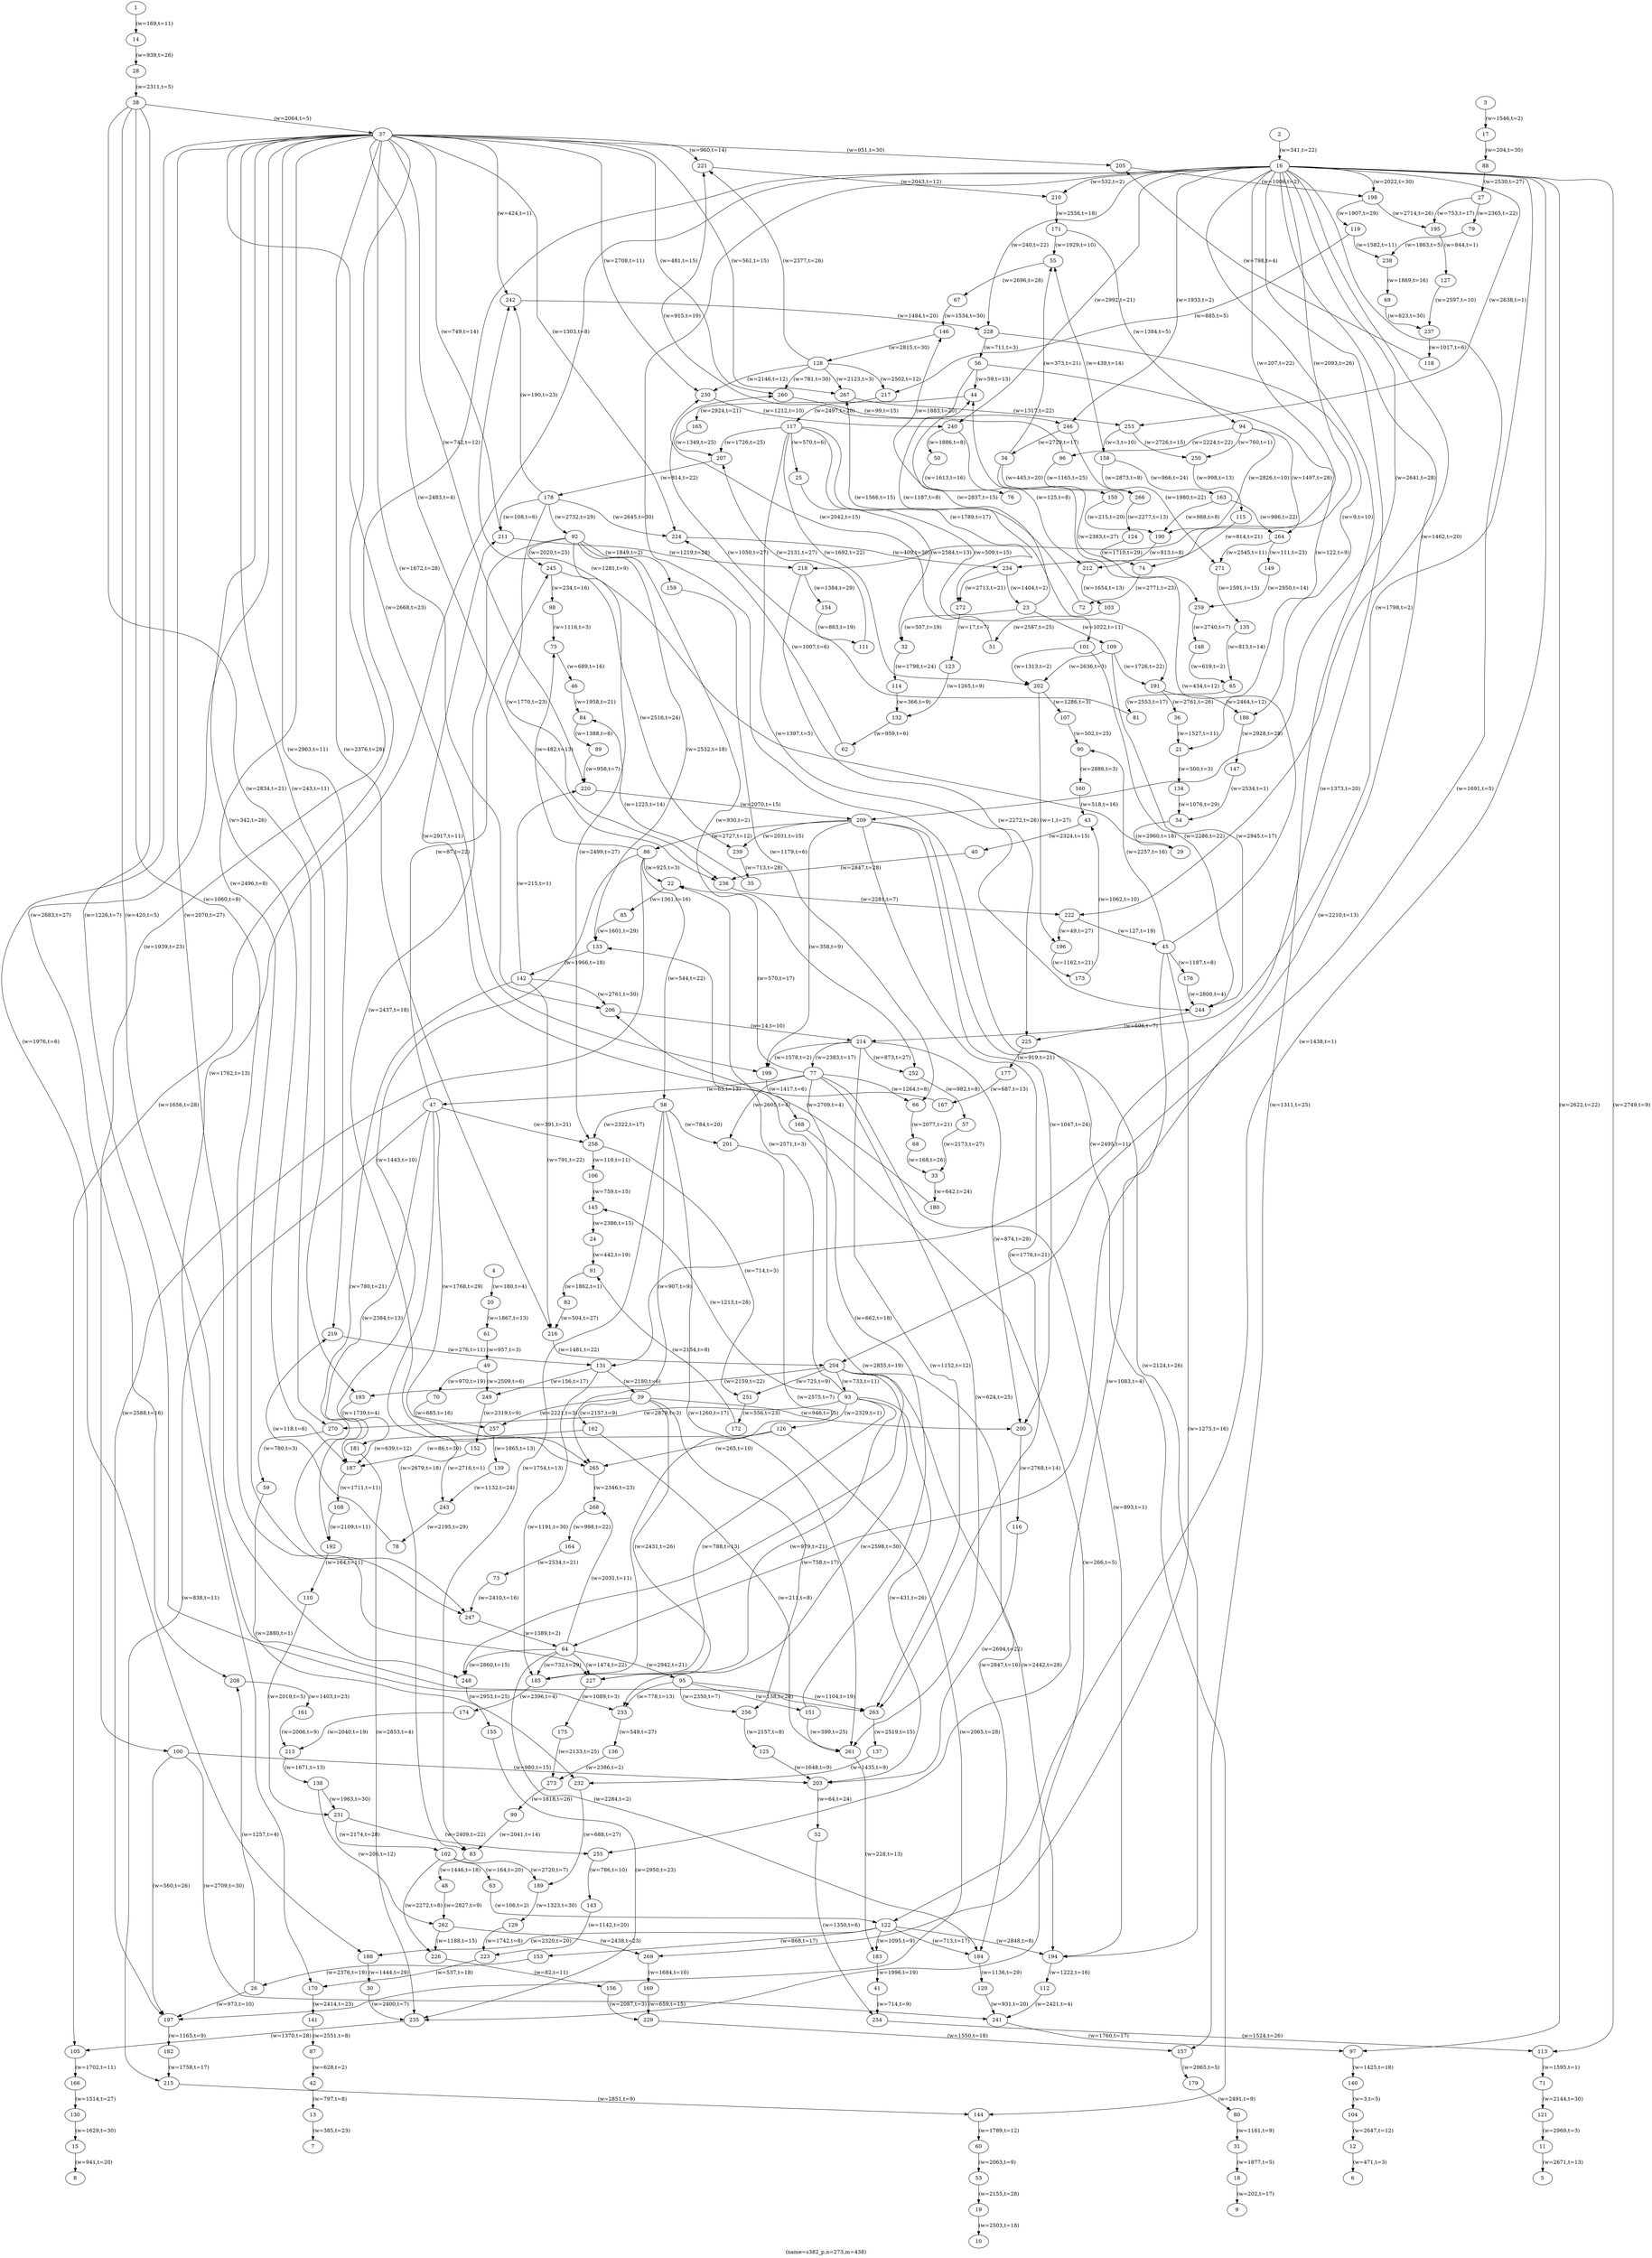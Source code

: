digraph s382_p {
label="(name=s382_p,n=273,m=438)";
	1 -> 14 [label="(w=169,t=11)"];
	2 -> 16 [label="(w=341,t=22)"];
	3 -> 17 [label="(w=1546,t=2)"];
	4 -> 20 [label="(w=180,t=4)"];
	11 -> 5 [label="(w=2671,t=13)"];
	12 -> 6 [label="(w=471,t=3)"];
	13 -> 7 [label="(w=385,t=23)"];
	14 -> 28 [label="(w=939,t=26)"];
	15 -> 8 [label="(w=941,t=20)"];
	16 -> 64 [label="(w=2210,t=13)"];
	16 -> 97 [label="(w=2622,t=22)"];
	16 -> 105 [label="(w=1656,t=28)"];
	16 -> 113 [label="(w=2749,t=9)"];
	16 -> 122 [label="(w=1438,t=1)"];
	16 -> 131 [label="(w=1373,t=20)"];
	16 -> 144 [label="(w=2495,t=11)"];
	16 -> 157 [label="(w=1311,t=25)"];
	16 -> 170 [label="(w=1762,t=13)"];
	16 -> 198 [label="(w=2022,t=30)"];
	16 -> 204 [label="(w=1691,t=5)"];
	16 -> 209 [label="(w=2641,t=28)"];
	16 -> 210 [label="(w=532,t=2)"];
	16 -> 214 [label="(w=1798,t=2)"];
	16 -> 218 [label="(w=207,t=22)"];
	16 -> 222 [label="(w=1462,t=20)"];
	16 -> 228 [label="(w=240,t=22)"];
	16 -> 234 [label="(w=2093,t=26)"];
	16 -> 240 [label="(w=2992,t=21)"];
	16 -> 246 [label="(w=1933,t=2)"];
	16 -> 253 [label="(w=2638,t=1)"];
	17 -> 88 [label="(w=204,t=30)"];
	18 -> 9 [label="(w=202,t=17)"];
	19 -> 10 [label="(w=2503,t=18)"];
	20 -> 61 [label="(w=1867,t=13)"];
	21 -> 134 [label="(w=500,t=3)"];
	22 -> 85 [label="(w=1361,t=16)"];
	23 -> 32 [label="(w=507,t=19)"];
	23 -> 44 [label="(w=2837,t=15)"];
	23 -> 109 [label="(w=1022,t=11)"];
	24 -> 91 [label="(w=442,t=19)"];
	25 -> 32 [label="(w=2584,t=13)"];
	26 -> 197 [label="(w=973,t=10)"];
	26 -> 208 [label="(w=1257,t=4)"];
	27 -> 79 [label="(w=2365,t=22)"];
	27 -> 195 [label="(w=753,t=17)"];
	28 -> 38 [label="(w=2311,t=5)"];
	29 -> 242 [label="(w=1281,t=9)"];
	30 -> 235 [label="(w=2400,t=7)"];
	31 -> 18 [label="(w=1877,t=5)"];
	32 -> 114 [label="(w=1798,t=24)"];
	33 -> 180 [label="(w=642,t=24)"];
	34 -> 55 [label="(w=373,t=21)"];
	34 -> 150 [label="(w=445,t=20)"];
	34 -> 259 [label="(w=2383,t=27)"];
	35 -> 84 [label="(w=1225,t=14)"];
	36 -> 21 [label="(w=1527,t=11)"];
	37 -> 100 [label="(w=1939,t=23)"];
	37 -> 187 [label="(w=342,t=26)"];
	37 -> 188 [label="(w=1976,t=6)"];
	37 -> 193 [label="(w=243,t=11)"];
	37 -> 199 [label="(w=2668,t=23)"];
	37 -> 205 [label="(w=951,t=30)"];
	37 -> 206 [label="(w=1672,t=28)"];
	37 -> 208 [label="(w=2683,t=27)"];
	37 -> 211 [label="(w=749,t=14)"];
	37 -> 216 [label="(w=2376,t=28)"];
	37 -> 219 [label="(w=2963,t=11)"];
	37 -> 220 [label="(w=742,t=12)"];
	37 -> 221 [label="(w=960,t=14)"];
	37 -> 224 [label="(w=1303,t=8)"];
	37 -> 230 [label="(w=2708,t=11)"];
	37 -> 236 [label="(w=2483,t=4)"];
	37 -> 242 [label="(w=424,t=1)"];
	37 -> 247 [label="(w=2496,t=8)"];
	37 -> 248 [label="(w=2070,t=27)"];
	37 -> 260 [label="(w=481,t=15)"];
	37 -> 267 [label="(w=561,t=15)"];
	38 -> 37 [label="(w=2064,t=5)"];
	38 -> 227 [label="(w=1060,t=8)"];
	38 -> 233 [label="(w=1226,t=7)"];
	38 -> 263 [label="(w=420,t=5)"];
	38 -> 270 [label="(w=2834,t=21)"];
	39 -> 162 [label="(w=2157,t=9)"];
	39 -> 200 [label="(w=946,t=15)"];
	39 -> 227 [label="(w=2431,t=26)"];
	39 -> 256 [label="(w=758,t=17)"];
	39 -> 257 [label="(w=2221,t=3)"];
	40 -> 236 [label="(w=2847,t=28)"];
	41 -> 254 [label="(w=714,t=9)"];
	42 -> 13 [label="(w=797,t=8)"];
	43 -> 40 [label="(w=2324,t=15)"];
	44 -> 165 [label="(w=2924,t=21)"];
	45 -> 44 [label="(w=434,t=12)"];
	45 -> 90 [label="(w=2257,t=16)"];
	45 -> 176 [label="(w=1187,t=8)"];
	45 -> 255 [label="(w=1083,t=4)"];
	45 -> 269 [label="(w=1275,t=16)"];
	46 -> 84 [label="(w=1958,t=21)"];
	47 -> 83 [label="(w=2679,t=18)"];
	47 -> 192 [label="(w=2384,t=13)"];
	47 -> 215 [label="(w=838,t=11)"];
	47 -> 245 [label="(w=87,t=22)"];
	47 -> 258 [label="(w=391,t=21)"];
	47 -> 265 [label="(w=1768,t=29)"];
	48 -> 262 [label="(w=2827,t=9)"];
	49 -> 70 [label="(w=970,t=19)"];
	49 -> 249 [label="(w=2509,t=6)"];
	50 -> 76 [label="(w=1613,t=16)"];
	51 -> 230 [label="(w=2042,t=15)"];
	52 -> 254 [label="(w=1350,t=6)"];
	53 -> 19 [label="(w=2155,t=28)"];
	54 -> 29 [label="(w=2960,t=18)"];
	55 -> 67 [label="(w=2696,t=28)"];
	56 -> 21 [label="(w=122,t=9)"];
	56 -> 44 [label="(w=59,t=13)"];
	56 -> 101 [label="(w=1187,t=8)"];
	57 -> 33 [label="(w=2173,t=27)"];
	58 -> 83 [label="(w=1754,t=13)"];
	58 -> 201 [label="(w=784,t=20)"];
	58 -> 258 [label="(w=2322,t=17)"];
	58 -> 261 [label="(w=1260,t=17)"];
	58 -> 265 [label="(w=907,t=9)"];
	59 -> 232 [label="(w=2880,t=1)"];
	60 -> 53 [label="(w=2063,t=9)"];
	61 -> 49 [label="(w=957,t=3)"];
	62 -> 224 [label="(w=1007,t=6)"];
	63 -> 122 [label="(w=106,t=2)"];
	64 -> 95 [label="(w=2942,t=21)"];
	64 -> 184 [label="(w=2284,t=2)"];
	64 -> 185 [label="(w=732,t=29)"];
	64 -> 227 [label="(w=1474,t=22)"];
	64 -> 248 [label="(w=2860,t=15)"];
	64 -> 268 [label="(w=2031,t=11)"];
	65 -> 81 [label="(w=2553,t=17)"];
	66 -> 68 [label="(w=2077,t=21)"];
	67 -> 146 [label="(w=1534,t=30)"];
	68 -> 33 [label="(w=168,t=26)"];
	69 -> 237 [label="(w=623,t=30)"];
	70 -> 257 [label="(w=685,t=16)"];
	71 -> 121 [label="(w=2144,t=30)"];
	72 -> 267 [label="(w=1566,t=15)"];
	73 -> 247 [label="(w=2410,t=16)"];
	74 -> 72 [label="(w=2771,t=23)"];
	75 -> 46 [label="(w=689,t=16)"];
	76 -> 146 [label="(w=1883,t=20)"];
	77 -> 22 [label="(w=570,t=17)"];
	77 -> 47 [label="(w=63,t=13)"];
	77 -> 66 [label="(w=1264,t=8)"];
	77 -> 194 [label="(w=893,t=1)"];
	77 -> 201 [label="(w=2605,t=4)"];
	77 -> 248 [label="(w=2855,t=19)"];
	77 -> 261 [label="(w=624,t=25)"];
	78 -> 219 [label="(w=118,t=6)"];
	79 -> 238 [label="(w=1863,t=5)"];
	80 -> 31 [label="(w=1161,t=9)"];
	81 -> 260 [label="(w=1050,t=27)"];
	82 -> 216 [label="(w=504,t=27)"];
	83 -> 48 [label="(w=1446,t=18)"];
	84 -> 89 [label="(w=1388,t=8)"];
	85 -> 133 [label="(w=1601,t=29)"];
	86 -> 22 [label="(w=925,t=3)"];
	86 -> 58 [label="(w=544,t=22)"];
	86 -> 75 [label="(w=482,t=13)"];
	86 -> 187 [label="(w=1443,t=10)"];
	86 -> 197 [label="(w=2588,t=16)"];
	87 -> 42 [label="(w=628,t=2)"];
	88 -> 27 [label="(w=2530,t=27)"];
	89 -> 220 [label="(w=958,t=7)"];
	90 -> 160 [label="(w=2886,t=3)"];
	91 -> 82 [label="(w=1862,t=1)"];
	92 -> 133 [label="(w=2532,t=18)"];
	92 -> 159 [label="(w=1849,t=2)"];
	92 -> 245 [label="(w=2020,t=25)"];
	92 -> 252 [label="(w=930,t=2)"];
	92 -> 258 [label="(w=2499,t=27)"];
	92 -> 265 [label="(w=2437,t=18)"];
	93 -> 22 [label="(w=2571,t=3)"];
	93 -> 126 [label="(w=2329,t=1)"];
	93 -> 145 [label="(w=1213,t=28)"];
	93 -> 185 [label="(w=788,t=13)"];
	93 -> 203 [label="(w=431,t=26)"];
	93 -> 227 [label="(w=979,t=21)"];
	93 -> 270 [label="(w=2879,t=3)"];
	94 -> 96 [label="(w=2224,t=22)"];
	94 -> 190 [label="(w=2826,t=10)"];
	94 -> 250 [label="(w=760,t=1)"];
	94 -> 264 [label="(w=1497,t=28)"];
	95 -> 151 [label="(w=138,t=20)"];
	95 -> 233 [label="(w=778,t=13)"];
	95 -> 256 [label="(w=2350,t=7)"];
	95 -> 263 [label="(w=1104,t=19)"];
	96 -> 221 [label="(w=915,t=19)"];
	96 -> 266 [label="(w=1165,t=25)"];
	97 -> 140 [label="(w=1425,t=18)"];
	98 -> 75 [label="(w=1116,t=3)"];
	99 -> 83 [label="(w=2041,t=14)"];
	100 -> 197 [label="(w=560,t=26)"];
	100 -> 203 [label="(w=980,t=15)"];
	100 -> 241 [label="(w=2709,t=30)"];
	101 -> 202 [label="(w=1313,t=2)"];
	101 -> 244 [label="(w=2286,t=22)"];
	102 -> 63 [label="(w=164,t=20)"];
	102 -> 189 [label="(w=2720,t=7)"];
	102 -> 226 [label="(w=2272,t=8)"];
	103 -> 51 [label="(w=2587,t=25)"];
	104 -> 12 [label="(w=2647,t=12)"];
	105 -> 166 [label="(w=1702,t=11)"];
	106 -> 145 [label="(w=759,t=15)"];
	107 -> 90 [label="(w=502,t=25)"];
	108 -> 192 [label="(w=2109,t=11)"];
	109 -> 191 [label="(w=1726,t=22)"];
	109 -> 202 [label="(w=2636,t=3)"];
	109 -> 244 [label="(w=2945,t=17)"];
	110 -> 231 [label="(w=2019,t=5)"];
	111 -> 207 [label="(w=2131,t=27)"];
	112 -> 241 [label="(w=2421,t=4)"];
	113 -> 71 [label="(w=1595,t=1)"];
	114 -> 132 [label="(w=366,t=9)"];
	115 -> 74 [label="(w=814,t=21)"];
	116 -> 203 [label="(w=2694,t=22)"];
	117 -> 25 [label="(w=570,t=6)"];
	117 -> 191 [label="(w=509,t=15)"];
	117 -> 202 [label="(w=1692,t=22)"];
	117 -> 207 [label="(w=1726,t=25)"];
	117 -> 244 [label="(w=1397,t=5)"];
	117 -> 272 [label="(w=1789,t=17)"];
	118 -> 205 [label="(w=798,t=4)"];
	119 -> 217 [label="(w=885,t=5)"];
	119 -> 238 [label="(w=1582,t=11)"];
	120 -> 241 [label="(w=931,t=20)"];
	121 -> 11 [label="(w=2969,t=3)"];
	122 -> 153 [label="(w=868,t=17)"];
	122 -> 183 [label="(w=1095,t=9)"];
	122 -> 184 [label="(w=713,t=17)"];
	122 -> 188 [label="(w=2320,t=20)"];
	122 -> 194 [label="(w=2848,t=8)"];
	123 -> 132 [label="(w=1265,t=9)"];
	124 -> 74 [label="(w=1710,t=29)"];
	125 -> 203 [label="(w=1648,t=9)"];
	126 -> 187 [label="(w=86,t=30)"];
	126 -> 197 [label="(w=2065,t=28)"];
	126 -> 265 [label="(w=265,t=10)"];
	127 -> 237 [label="(w=2597,t=10)"];
	128 -> 217 [label="(w=2502,t=12)"];
	128 -> 221 [label="(w=2377,t=26)"];
	128 -> 230 [label="(w=2146,t=12)"];
	128 -> 260 [label="(w=781,t=30)"];
	128 -> 267 [label="(w=2123,t=3)"];
	129 -> 223 [label="(w=1742,t=8)"];
	130 -> 15 [label="(w=1629,t=30)"];
	131 -> 39 [label="(w=2180,t=6)"];
	131 -> 185 [label="(w=1191,t=30)"];
	131 -> 249 [label="(w=156,t=17)"];
	132 -> 62 [label="(w=959,t=6)"];
	133 -> 142 [label="(w=1966,t=18)"];
	134 -> 54 [label="(w=1076,t=29)"];
	135 -> 65 [label="(w=813,t=14)"];
	136 -> 273 [label="(w=2386,t=2)"];
	137 -> 232 [label="(w=1435,t=9)"];
	138 -> 231 [label="(w=1963,t=30)"];
	138 -> 262 [label="(w=206,t=12)"];
	139 -> 243 [label="(w=1132,t=24)"];
	140 -> 104 [label="(w=3,t=5)"];
	141 -> 87 [label="(w=2551,t=8)"];
	142 -> 206 [label="(w=2761,t=30)"];
	142 -> 216 [label="(w=791,t=22)"];
	142 -> 220 [label="(w=215,t=1)"];
	142 -> 247 [label="(w=780,t=21)"];
	143 -> 223 [label="(w=1142,t=20)"];
	144 -> 60 [label="(w=1789,t=12)"];
	145 -> 24 [label="(w=2386,t=15)"];
	146 -> 128 [label="(w=2815,t=30)"];
	147 -> 54 [label="(w=2534,t=1)"];
	148 -> 65 [label="(w=619,t=2)"];
	149 -> 259 [label="(w=2950,t=14)"];
	150 -> 190 [label="(w=215,t=20)"];
	151 -> 133 [label="(w=662,t=18)"];
	151 -> 261 [label="(w=599,t=25)"];
	152 -> 243 [label="(w=2716,t=1)"];
	153 -> 26 [label="(w=2376,t=19)"];
	154 -> 111 [label="(w=863,t=19)"];
	155 -> 235 [label="(w=2950,t=23)"];
	156 -> 229 [label="(w=2087,t=3)"];
	157 -> 179 [label="(w=2965,t=5)"];
	158 -> 55 [label="(w=439,t=14)"];
	158 -> 163 [label="(w=966,t=24)"];
	158 -> 266 [label="(w=2873,t=8)"];
	159 -> 66 [label="(w=1179,t=6)"];
	160 -> 43 [label="(w=518,t=16)"];
	161 -> 213 [label="(w=2006,t=9)"];
	162 -> 187 [label="(w=639,t=12)"];
	162 -> 261 [label="(w=211,t=8)"];
	163 -> 190 [label="(w=988,t=8)"];
	163 -> 264 [label="(w=986,t=22)"];
	164 -> 73 [label="(w=2534,t=21)"];
	165 -> 207 [label="(w=1349,t=25)"];
	166 -> 130 [label="(w=1514,t=27)"];
	167 -> 211 [label="(w=2917,t=11)"];
	168 -> 235 [label="(w=266,t=5)"];
	169 -> 229 [label="(w=659,t=15)"];
	170 -> 141 [label="(w=2414,t=23)"];
	171 -> 55 [label="(w=1929,t=10)"];
	171 -> 94 [label="(w=1384,t=5)"];
	172 -> 91 [label="(w=2154,t=8)"];
	173 -> 43 [label="(w=1062,t=10)"];
	174 -> 213 [label="(w=2040,t=19)"];
	175 -> 273 [label="(w=2133,t=25)"];
	176 -> 244 [label="(w=2800,t=4)"];
	177 -> 167 [label="(w=687,t=13)"];
	178 -> 92 [label="(w=2732,t=29)"];
	178 -> 211 [label="(w=108,t=6)"];
	178 -> 224 [label="(w=2645,t=30)"];
	178 -> 236 [label="(w=1770,t=23)"];
	178 -> 242 [label="(w=190,t=23)"];
	179 -> 80 [label="(w=2491,t=9)"];
	180 -> 206 [label="(w=2709,t=4)"];
	181 -> 235 [label="(w=2853,t=4)"];
	182 -> 215 [label="(w=1758,t=17)"];
	183 -> 41 [label="(w=1996,t=19)"];
	184 -> 120 [label="(w=1136,t=29)"];
	185 -> 174 [label="(w=2396,t=4)"];
	186 -> 147 [label="(w=2928,t=28)"];
	187 -> 108 [label="(w=1711,t=11)"];
	188 -> 30 [label="(w=1444,t=29)"];
	189 -> 129 [label="(w=1323,t=30)"];
	190 -> 212 [label="(w=813,t=8)"];
	191 -> 36 [label="(w=2761,t=26)"];
	191 -> 186 [label="(w=2464,t=12)"];
	192 -> 110 [label="(w=164,t=11)"];
	193 -> 181 [label="(w=1739,t=4)"];
	194 -> 112 [label="(w=1222,t=16)"];
	195 -> 127 [label="(w=844,t=1)"];
	196 -> 173 [label="(w=1162,t=21)"];
	197 -> 182 [label="(w=1165,t=9)"];
	198 -> 119 [label="(w=1907,t=29)"];
	198 -> 195 [label="(w=2714,t=26)"];
	199 -> 168 [label="(w=1417,t=6)"];
	200 -> 116 [label="(w=2768,t=14)"];
	201 -> 185 [label="(w=2575,t=7)"];
	202 -> 107 [label="(w=1286,t=3)"];
	202 -> 196 [label="(w=1,t=27)"];
	203 -> 52 [label="(w=64,t=24)"];
	204 -> 93 [label="(w=733,t=11)"];
	204 -> 184 [label="(w=2847,t=16)"];
	204 -> 193 [label="(w=2159,t=22)"];
	204 -> 194 [label="(w=2442,t=28)"];
	204 -> 233 [label="(w=2598,t=30)"];
	204 -> 251 [label="(w=725,t=9)"];
	205 -> 198 [label="(w=1006,t=2)"];
	206 -> 214 [label="(w=14,t=10)"];
	207 -> 178 [label="(w=814,t=22)"];
	208 -> 161 [label="(w=1403,t=23)"];
	209 -> 86 [label="(w=2727,t=12)"];
	209 -> 194 [label="(w=2124,t=26)"];
	209 -> 199 [label="(w=358,t=9)"];
	209 -> 200 [label="(w=1047,t=24)"];
	209 -> 239 [label="(w=2031,t=15)"];
	209 -> 263 [label="(w=1776,t=21)"];
	210 -> 171 [label="(w=2556,t=18)"];
	211 -> 218 [label="(w=1219,t=28)"];
	212 -> 103 [label="(w=1654,t=13)"];
	213 -> 138 [label="(w=1671,t=13)"];
	214 -> 77 [label="(w=2383,t=17)"];
	214 -> 199 [label="(w=1578,t=2)"];
	214 -> 200 [label="(w=874,t=29)"];
	214 -> 252 [label="(w=873,t=27)"];
	214 -> 263 [label="(w=1152,t=12)"];
	215 -> 144 [label="(w=2851,t=9)"];
	216 -> 204 [label="(w=1481,t=22)"];
	217 -> 117 [label="(w=2497,t=20)"];
	218 -> 154 [label="(w=1384,t=29)"];
	218 -> 225 [label="(w=2272,t=26)"];
	219 -> 131 [label="(w=276,t=11)"];
	220 -> 209 [label="(w=2070,t=15)"];
	221 -> 210 [label="(w=2043,t=12)"];
	222 -> 45 [label="(w=127,t=19)"];
	222 -> 196 [label="(w=49,t=27)"];
	223 -> 170 [label="(w=537,t=18)"];
	224 -> 234 [label="(w=409,t=30)"];
	225 -> 177 [label="(w=919,t=21)"];
	226 -> 156 [label="(w=82,t=11)"];
	227 -> 175 [label="(w=1089,t=3)"];
	228 -> 56 [label="(w=711,t=3)"];
	228 -> 186 [label="(w=9,t=10)"];
	229 -> 157 [label="(w=1550,t=18)"];
	230 -> 240 [label="(w=1212,t=10)"];
	231 -> 102 [label="(w=2174,t=28)"];
	231 -> 255 [label="(w=2409,t=22)"];
	232 -> 189 [label="(w=688,t=27)"];
	233 -> 136 [label="(w=549,t=27)"];
	234 -> 23 [label="(w=1404,t=2)"];
	234 -> 272 [label="(w=2713,t=21)"];
	235 -> 105 [label="(w=1370,t=28)"];
	236 -> 222 [label="(w=2281,t=7)"];
	237 -> 118 [label="(w=1017,t=6)"];
	238 -> 69 [label="(w=1869,t=16)"];
	239 -> 35 [label="(w=713,t=28)"];
	240 -> 50 [label="(w=1886,t=8)"];
	240 -> 212 [label="(w=125,t=8)"];
	241 -> 97 [label="(w=1760,t=17)"];
	242 -> 228 [label="(w=1484,t=20)"];
	243 -> 78 [label="(w=2195,t=29)"];
	244 -> 225 [label="(w=696,t=7)"];
	245 -> 98 [label="(w=234,t=16)"];
	245 -> 239 [label="(w=2516,t=24)"];
	246 -> 34 [label="(w=2729,t=17)"];
	246 -> 271 [label="(w=1980,t=22)"];
	247 -> 64 [label="(w=1389,t=2)"];
	248 -> 155 [label="(w=2953,t=25)"];
	249 -> 152 [label="(w=2319,t=9)"];
	250 -> 115 [label="(w=998,t=13)"];
	251 -> 172 [label="(w=556,t=23)"];
	252 -> 57 [label="(w=982,t=8)"];
	253 -> 158 [label="(w=3,t=10)"];
	253 -> 250 [label="(w=2726,t=15)"];
	254 -> 113 [label="(w=1524,t=26)"];
	255 -> 143 [label="(w=786,t=10)"];
	256 -> 125 [label="(w=2157,t=8)"];
	257 -> 139 [label="(w=1865,t=13)"];
	258 -> 106 [label="(w=110,t=11)"];
	258 -> 251 [label="(w=714,t=3)"];
	259 -> 148 [label="(w=2740,t=7)"];
	260 -> 246 [label="(w=99,t=15)"];
	261 -> 183 [label="(w=228,t=13)"];
	262 -> 226 [label="(w=1188,t=15)"];
	262 -> 269 [label="(w=2438,t=23)"];
	263 -> 137 [label="(w=2519,t=15)"];
	264 -> 149 [label="(w=111,t=23)"];
	264 -> 271 [label="(w=2545,t=11)"];
	265 -> 268 [label="(w=2346,t=23)"];
	266 -> 124 [label="(w=2277,t=13)"];
	267 -> 253 [label="(w=1317,t=22)"];
	268 -> 164 [label="(w=998,t=22)"];
	269 -> 169 [label="(w=1684,t=10)"];
	270 -> 59 [label="(w=780,t=3)"];
	271 -> 135 [label="(w=1591,t=15)"];
	272 -> 123 [label="(w=17,t=7)"];
	273 -> 99 [label="(w=1818,t=26)"];
	1 [label="1"];
	2 [label="2"];
	3 [label="3"];
	4 [label="4"];
	5 [label="5"];
	6 [label="6"];
	7 [label="7"];
	8 [label="8"];
	9 [label="9"];
	10 [label="10"];
	11 [label="11"];
	12 [label="12"];
	13 [label="13"];
	14 [label="14"];
	15 [label="15"];
	16 [label="16"];
	17 [label="17"];
	18 [label="18"];
	19 [label="19"];
	20 [label="20"];
	21 [label="21"];
	22 [label="22"];
	23 [label="23"];
	24 [label="24"];
	25 [label="25"];
	26 [label="26"];
	27 [label="27"];
	28 [label="28"];
	29 [label="29"];
	30 [label="30"];
	31 [label="31"];
	32 [label="32"];
	33 [label="33"];
	34 [label="34"];
	35 [label="35"];
	36 [label="36"];
	37 [label="37"];
	38 [label="38"];
	39 [label="39"];
	40 [label="40"];
	41 [label="41"];
	42 [label="42"];
	43 [label="43"];
	44 [label="44"];
	45 [label="45"];
	46 [label="46"];
	47 [label="47"];
	48 [label="48"];
	49 [label="49"];
	50 [label="50"];
	51 [label="51"];
	52 [label="52"];
	53 [label="53"];
	54 [label="54"];
	55 [label="55"];
	56 [label="56"];
	57 [label="57"];
	58 [label="58"];
	59 [label="59"];
	60 [label="60"];
	61 [label="61"];
	62 [label="62"];
	63 [label="63"];
	64 [label="64"];
	65 [label="65"];
	66 [label="66"];
	67 [label="67"];
	68 [label="68"];
	69 [label="69"];
	70 [label="70"];
	71 [label="71"];
	72 [label="72"];
	73 [label="73"];
	74 [label="74"];
	75 [label="75"];
	76 [label="76"];
	77 [label="77"];
	78 [label="78"];
	79 [label="79"];
	80 [label="80"];
	81 [label="81"];
	82 [label="82"];
	83 [label="83"];
	84 [label="84"];
	85 [label="85"];
	86 [label="86"];
	87 [label="87"];
	88 [label="88"];
	89 [label="89"];
	90 [label="90"];
	91 [label="91"];
	92 [label="92"];
	93 [label="93"];
	94 [label="94"];
	95 [label="95"];
	96 [label="96"];
	97 [label="97"];
	98 [label="98"];
	99 [label="99"];
	100 [label="100"];
	101 [label="101"];
	102 [label="102"];
	103 [label="103"];
	104 [label="104"];
	105 [label="105"];
	106 [label="106"];
	107 [label="107"];
	108 [label="108"];
	109 [label="109"];
	110 [label="110"];
	111 [label="111"];
	112 [label="112"];
	113 [label="113"];
	114 [label="114"];
	115 [label="115"];
	116 [label="116"];
	117 [label="117"];
	118 [label="118"];
	119 [label="119"];
	120 [label="120"];
	121 [label="121"];
	122 [label="122"];
	123 [label="123"];
	124 [label="124"];
	125 [label="125"];
	126 [label="126"];
	127 [label="127"];
	128 [label="128"];
	129 [label="129"];
	130 [label="130"];
	131 [label="131"];
	132 [label="132"];
	133 [label="133"];
	134 [label="134"];
	135 [label="135"];
	136 [label="136"];
	137 [label="137"];
	138 [label="138"];
	139 [label="139"];
	140 [label="140"];
	141 [label="141"];
	142 [label="142"];
	143 [label="143"];
	144 [label="144"];
	145 [label="145"];
	146 [label="146"];
	147 [label="147"];
	148 [label="148"];
	149 [label="149"];
	150 [label="150"];
	151 [label="151"];
	152 [label="152"];
	153 [label="153"];
	154 [label="154"];
	155 [label="155"];
	156 [label="156"];
	157 [label="157"];
	158 [label="158"];
	159 [label="159"];
	160 [label="160"];
	161 [label="161"];
	162 [label="162"];
	163 [label="163"];
	164 [label="164"];
	165 [label="165"];
	166 [label="166"];
	167 [label="167"];
	168 [label="168"];
	169 [label="169"];
	170 [label="170"];
	171 [label="171"];
	172 [label="172"];
	173 [label="173"];
	174 [label="174"];
	175 [label="175"];
	176 [label="176"];
	177 [label="177"];
	178 [label="178"];
	179 [label="179"];
	180 [label="180"];
	181 [label="181"];
	182 [label="182"];
	183 [label="183"];
	184 [label="184"];
	185 [label="185"];
	186 [label="186"];
	187 [label="187"];
	188 [label="188"];
	189 [label="189"];
	190 [label="190"];
	191 [label="191"];
	192 [label="192"];
	193 [label="193"];
	194 [label="194"];
	195 [label="195"];
	196 [label="196"];
	197 [label="197"];
	198 [label="198"];
	199 [label="199"];
	200 [label="200"];
	201 [label="201"];
	202 [label="202"];
	203 [label="203"];
	204 [label="204"];
	205 [label="205"];
	206 [label="206"];
	207 [label="207"];
	208 [label="208"];
	209 [label="209"];
	210 [label="210"];
	211 [label="211"];
	212 [label="212"];
	213 [label="213"];
	214 [label="214"];
	215 [label="215"];
	216 [label="216"];
	217 [label="217"];
	218 [label="218"];
	219 [label="219"];
	220 [label="220"];
	221 [label="221"];
	222 [label="222"];
	223 [label="223"];
	224 [label="224"];
	225 [label="225"];
	226 [label="226"];
	227 [label="227"];
	228 [label="228"];
	229 [label="229"];
	230 [label="230"];
	231 [label="231"];
	232 [label="232"];
	233 [label="233"];
	234 [label="234"];
	235 [label="235"];
	236 [label="236"];
	237 [label="237"];
	238 [label="238"];
	239 [label="239"];
	240 [label="240"];
	241 [label="241"];
	242 [label="242"];
	243 [label="243"];
	244 [label="244"];
	245 [label="245"];
	246 [label="246"];
	247 [label="247"];
	248 [label="248"];
	249 [label="249"];
	250 [label="250"];
	251 [label="251"];
	252 [label="252"];
	253 [label="253"];
	254 [label="254"];
	255 [label="255"];
	256 [label="256"];
	257 [label="257"];
	258 [label="258"];
	259 [label="259"];
	260 [label="260"];
	261 [label="261"];
	262 [label="262"];
	263 [label="263"];
	264 [label="264"];
	265 [label="265"];
	266 [label="266"];
	267 [label="267"];
	268 [label="268"];
	269 [label="269"];
	270 [label="270"];
	271 [label="271"];
	272 [label="272"];
	273 [label="273"];
}
